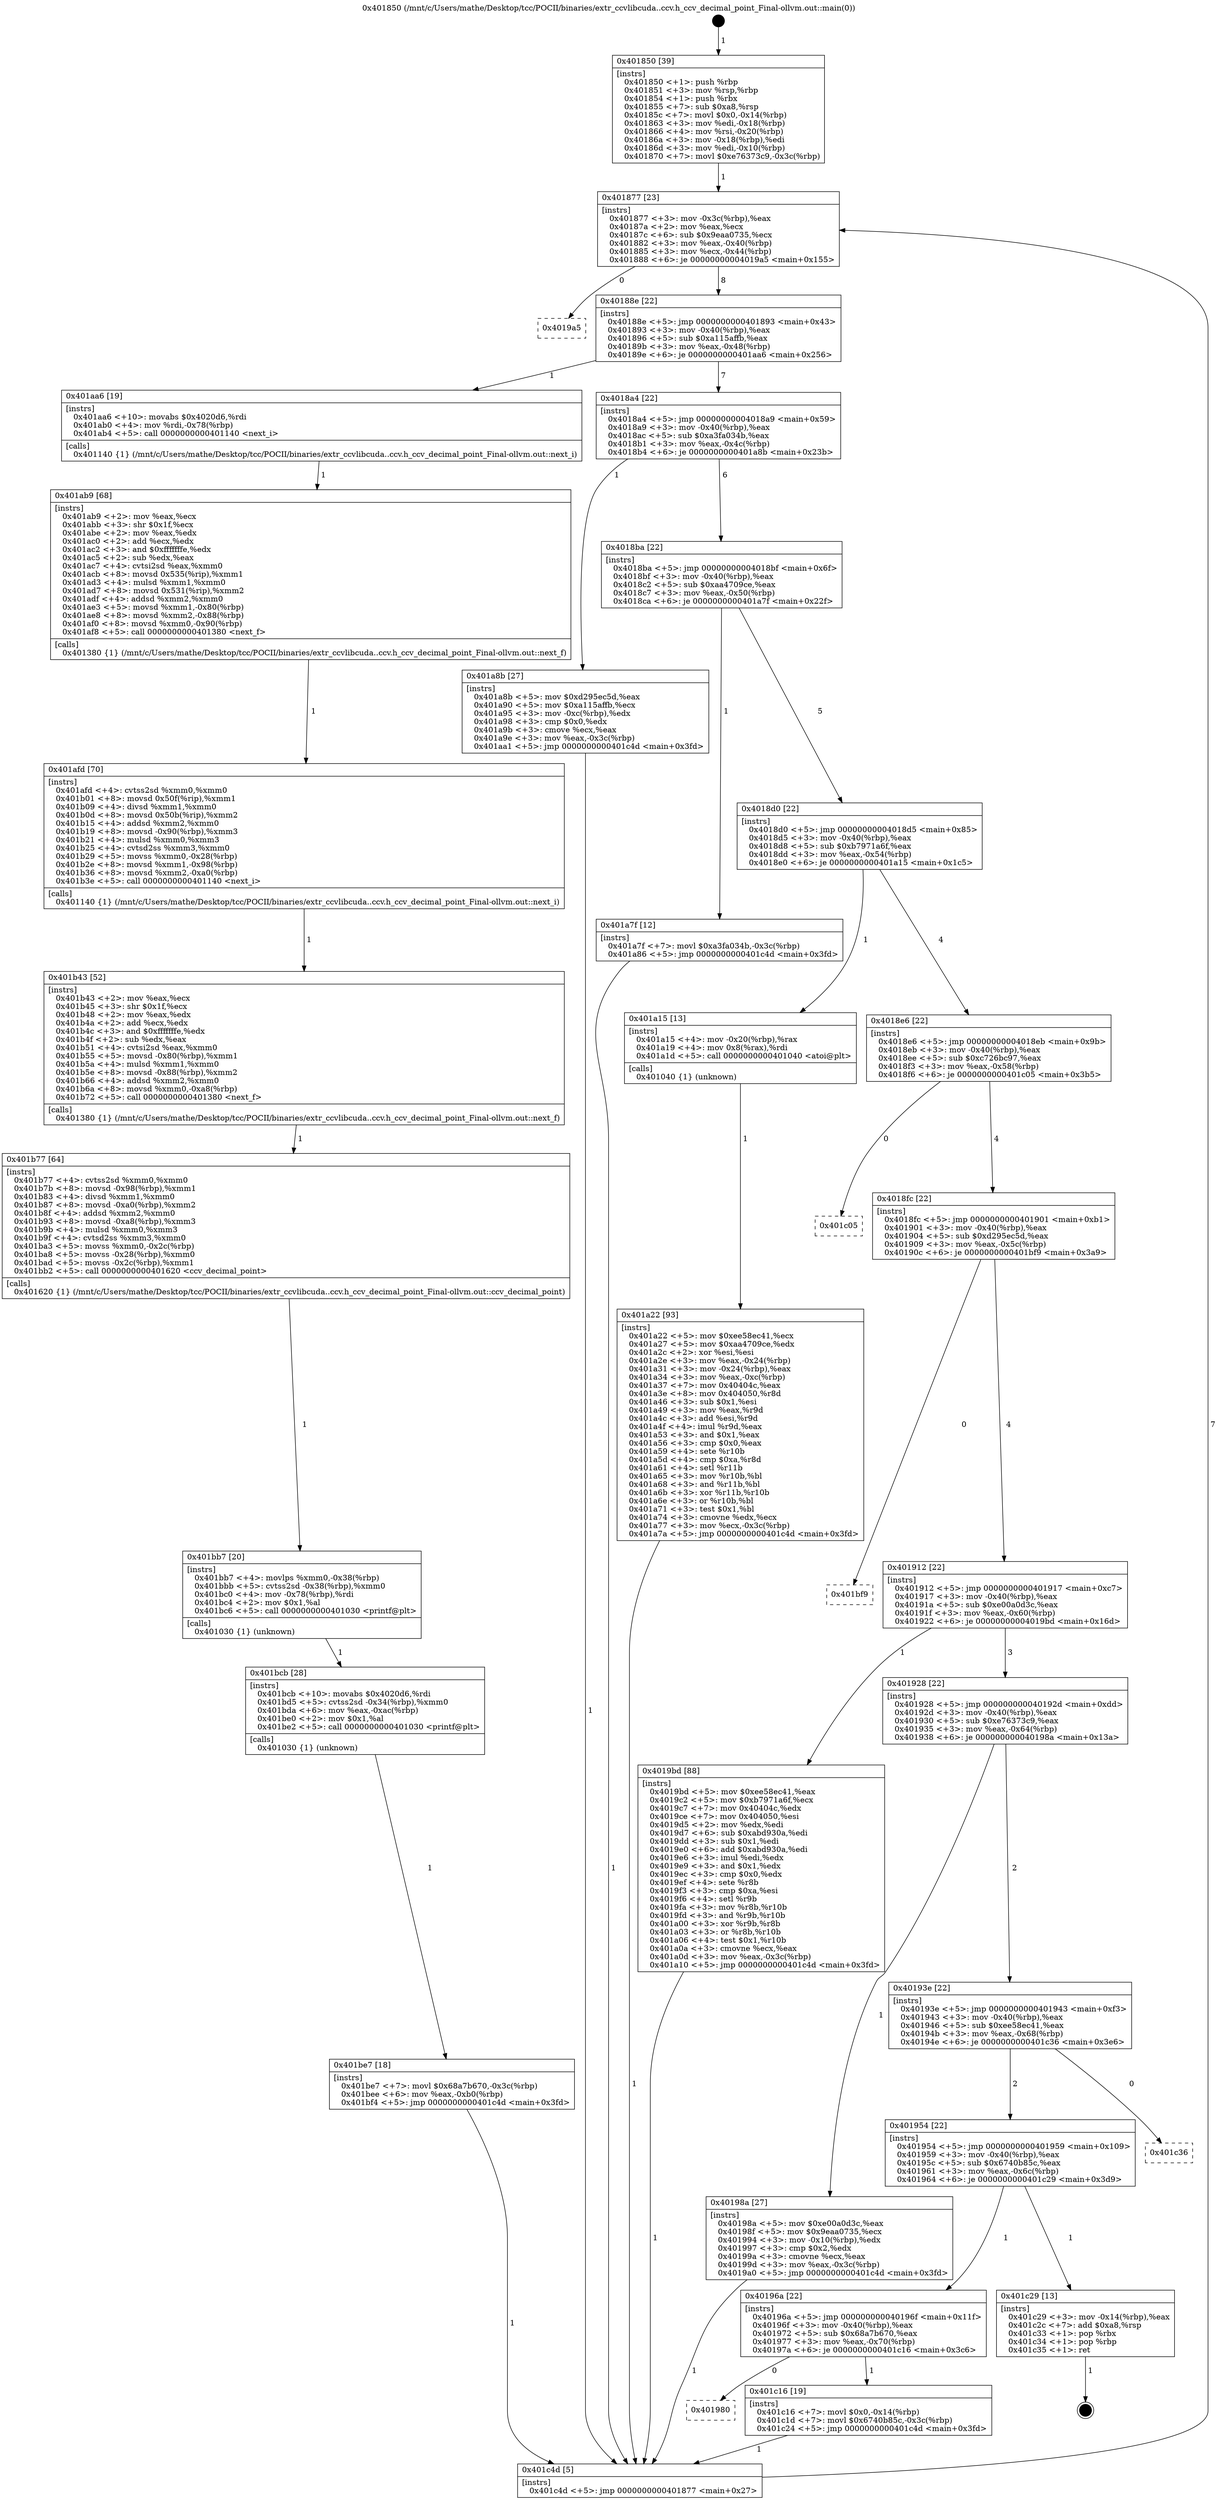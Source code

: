 digraph "0x401850" {
  label = "0x401850 (/mnt/c/Users/mathe/Desktop/tcc/POCII/binaries/extr_ccvlibcuda..ccv.h_ccv_decimal_point_Final-ollvm.out::main(0))"
  labelloc = "t"
  node[shape=record]

  Entry [label="",width=0.3,height=0.3,shape=circle,fillcolor=black,style=filled]
  "0x401877" [label="{
     0x401877 [23]\l
     | [instrs]\l
     &nbsp;&nbsp;0x401877 \<+3\>: mov -0x3c(%rbp),%eax\l
     &nbsp;&nbsp;0x40187a \<+2\>: mov %eax,%ecx\l
     &nbsp;&nbsp;0x40187c \<+6\>: sub $0x9eaa0735,%ecx\l
     &nbsp;&nbsp;0x401882 \<+3\>: mov %eax,-0x40(%rbp)\l
     &nbsp;&nbsp;0x401885 \<+3\>: mov %ecx,-0x44(%rbp)\l
     &nbsp;&nbsp;0x401888 \<+6\>: je 00000000004019a5 \<main+0x155\>\l
  }"]
  "0x4019a5" [label="{
     0x4019a5\l
  }", style=dashed]
  "0x40188e" [label="{
     0x40188e [22]\l
     | [instrs]\l
     &nbsp;&nbsp;0x40188e \<+5\>: jmp 0000000000401893 \<main+0x43\>\l
     &nbsp;&nbsp;0x401893 \<+3\>: mov -0x40(%rbp),%eax\l
     &nbsp;&nbsp;0x401896 \<+5\>: sub $0xa115affb,%eax\l
     &nbsp;&nbsp;0x40189b \<+3\>: mov %eax,-0x48(%rbp)\l
     &nbsp;&nbsp;0x40189e \<+6\>: je 0000000000401aa6 \<main+0x256\>\l
  }"]
  Exit [label="",width=0.3,height=0.3,shape=circle,fillcolor=black,style=filled,peripheries=2]
  "0x401aa6" [label="{
     0x401aa6 [19]\l
     | [instrs]\l
     &nbsp;&nbsp;0x401aa6 \<+10\>: movabs $0x4020d6,%rdi\l
     &nbsp;&nbsp;0x401ab0 \<+4\>: mov %rdi,-0x78(%rbp)\l
     &nbsp;&nbsp;0x401ab4 \<+5\>: call 0000000000401140 \<next_i\>\l
     | [calls]\l
     &nbsp;&nbsp;0x401140 \{1\} (/mnt/c/Users/mathe/Desktop/tcc/POCII/binaries/extr_ccvlibcuda..ccv.h_ccv_decimal_point_Final-ollvm.out::next_i)\l
  }"]
  "0x4018a4" [label="{
     0x4018a4 [22]\l
     | [instrs]\l
     &nbsp;&nbsp;0x4018a4 \<+5\>: jmp 00000000004018a9 \<main+0x59\>\l
     &nbsp;&nbsp;0x4018a9 \<+3\>: mov -0x40(%rbp),%eax\l
     &nbsp;&nbsp;0x4018ac \<+5\>: sub $0xa3fa034b,%eax\l
     &nbsp;&nbsp;0x4018b1 \<+3\>: mov %eax,-0x4c(%rbp)\l
     &nbsp;&nbsp;0x4018b4 \<+6\>: je 0000000000401a8b \<main+0x23b\>\l
  }"]
  "0x401980" [label="{
     0x401980\l
  }", style=dashed]
  "0x401a8b" [label="{
     0x401a8b [27]\l
     | [instrs]\l
     &nbsp;&nbsp;0x401a8b \<+5\>: mov $0xd295ec5d,%eax\l
     &nbsp;&nbsp;0x401a90 \<+5\>: mov $0xa115affb,%ecx\l
     &nbsp;&nbsp;0x401a95 \<+3\>: mov -0xc(%rbp),%edx\l
     &nbsp;&nbsp;0x401a98 \<+3\>: cmp $0x0,%edx\l
     &nbsp;&nbsp;0x401a9b \<+3\>: cmove %ecx,%eax\l
     &nbsp;&nbsp;0x401a9e \<+3\>: mov %eax,-0x3c(%rbp)\l
     &nbsp;&nbsp;0x401aa1 \<+5\>: jmp 0000000000401c4d \<main+0x3fd\>\l
  }"]
  "0x4018ba" [label="{
     0x4018ba [22]\l
     | [instrs]\l
     &nbsp;&nbsp;0x4018ba \<+5\>: jmp 00000000004018bf \<main+0x6f\>\l
     &nbsp;&nbsp;0x4018bf \<+3\>: mov -0x40(%rbp),%eax\l
     &nbsp;&nbsp;0x4018c2 \<+5\>: sub $0xaa4709ce,%eax\l
     &nbsp;&nbsp;0x4018c7 \<+3\>: mov %eax,-0x50(%rbp)\l
     &nbsp;&nbsp;0x4018ca \<+6\>: je 0000000000401a7f \<main+0x22f\>\l
  }"]
  "0x401c16" [label="{
     0x401c16 [19]\l
     | [instrs]\l
     &nbsp;&nbsp;0x401c16 \<+7\>: movl $0x0,-0x14(%rbp)\l
     &nbsp;&nbsp;0x401c1d \<+7\>: movl $0x6740b85c,-0x3c(%rbp)\l
     &nbsp;&nbsp;0x401c24 \<+5\>: jmp 0000000000401c4d \<main+0x3fd\>\l
  }"]
  "0x401a7f" [label="{
     0x401a7f [12]\l
     | [instrs]\l
     &nbsp;&nbsp;0x401a7f \<+7\>: movl $0xa3fa034b,-0x3c(%rbp)\l
     &nbsp;&nbsp;0x401a86 \<+5\>: jmp 0000000000401c4d \<main+0x3fd\>\l
  }"]
  "0x4018d0" [label="{
     0x4018d0 [22]\l
     | [instrs]\l
     &nbsp;&nbsp;0x4018d0 \<+5\>: jmp 00000000004018d5 \<main+0x85\>\l
     &nbsp;&nbsp;0x4018d5 \<+3\>: mov -0x40(%rbp),%eax\l
     &nbsp;&nbsp;0x4018d8 \<+5\>: sub $0xb7971a6f,%eax\l
     &nbsp;&nbsp;0x4018dd \<+3\>: mov %eax,-0x54(%rbp)\l
     &nbsp;&nbsp;0x4018e0 \<+6\>: je 0000000000401a15 \<main+0x1c5\>\l
  }"]
  "0x40196a" [label="{
     0x40196a [22]\l
     | [instrs]\l
     &nbsp;&nbsp;0x40196a \<+5\>: jmp 000000000040196f \<main+0x11f\>\l
     &nbsp;&nbsp;0x40196f \<+3\>: mov -0x40(%rbp),%eax\l
     &nbsp;&nbsp;0x401972 \<+5\>: sub $0x68a7b670,%eax\l
     &nbsp;&nbsp;0x401977 \<+3\>: mov %eax,-0x70(%rbp)\l
     &nbsp;&nbsp;0x40197a \<+6\>: je 0000000000401c16 \<main+0x3c6\>\l
  }"]
  "0x401a15" [label="{
     0x401a15 [13]\l
     | [instrs]\l
     &nbsp;&nbsp;0x401a15 \<+4\>: mov -0x20(%rbp),%rax\l
     &nbsp;&nbsp;0x401a19 \<+4\>: mov 0x8(%rax),%rdi\l
     &nbsp;&nbsp;0x401a1d \<+5\>: call 0000000000401040 \<atoi@plt\>\l
     | [calls]\l
     &nbsp;&nbsp;0x401040 \{1\} (unknown)\l
  }"]
  "0x4018e6" [label="{
     0x4018e6 [22]\l
     | [instrs]\l
     &nbsp;&nbsp;0x4018e6 \<+5\>: jmp 00000000004018eb \<main+0x9b\>\l
     &nbsp;&nbsp;0x4018eb \<+3\>: mov -0x40(%rbp),%eax\l
     &nbsp;&nbsp;0x4018ee \<+5\>: sub $0xc726bc97,%eax\l
     &nbsp;&nbsp;0x4018f3 \<+3\>: mov %eax,-0x58(%rbp)\l
     &nbsp;&nbsp;0x4018f6 \<+6\>: je 0000000000401c05 \<main+0x3b5\>\l
  }"]
  "0x401c29" [label="{
     0x401c29 [13]\l
     | [instrs]\l
     &nbsp;&nbsp;0x401c29 \<+3\>: mov -0x14(%rbp),%eax\l
     &nbsp;&nbsp;0x401c2c \<+7\>: add $0xa8,%rsp\l
     &nbsp;&nbsp;0x401c33 \<+1\>: pop %rbx\l
     &nbsp;&nbsp;0x401c34 \<+1\>: pop %rbp\l
     &nbsp;&nbsp;0x401c35 \<+1\>: ret\l
  }"]
  "0x401c05" [label="{
     0x401c05\l
  }", style=dashed]
  "0x4018fc" [label="{
     0x4018fc [22]\l
     | [instrs]\l
     &nbsp;&nbsp;0x4018fc \<+5\>: jmp 0000000000401901 \<main+0xb1\>\l
     &nbsp;&nbsp;0x401901 \<+3\>: mov -0x40(%rbp),%eax\l
     &nbsp;&nbsp;0x401904 \<+5\>: sub $0xd295ec5d,%eax\l
     &nbsp;&nbsp;0x401909 \<+3\>: mov %eax,-0x5c(%rbp)\l
     &nbsp;&nbsp;0x40190c \<+6\>: je 0000000000401bf9 \<main+0x3a9\>\l
  }"]
  "0x401954" [label="{
     0x401954 [22]\l
     | [instrs]\l
     &nbsp;&nbsp;0x401954 \<+5\>: jmp 0000000000401959 \<main+0x109\>\l
     &nbsp;&nbsp;0x401959 \<+3\>: mov -0x40(%rbp),%eax\l
     &nbsp;&nbsp;0x40195c \<+5\>: sub $0x6740b85c,%eax\l
     &nbsp;&nbsp;0x401961 \<+3\>: mov %eax,-0x6c(%rbp)\l
     &nbsp;&nbsp;0x401964 \<+6\>: je 0000000000401c29 \<main+0x3d9\>\l
  }"]
  "0x401bf9" [label="{
     0x401bf9\l
  }", style=dashed]
  "0x401912" [label="{
     0x401912 [22]\l
     | [instrs]\l
     &nbsp;&nbsp;0x401912 \<+5\>: jmp 0000000000401917 \<main+0xc7\>\l
     &nbsp;&nbsp;0x401917 \<+3\>: mov -0x40(%rbp),%eax\l
     &nbsp;&nbsp;0x40191a \<+5\>: sub $0xe00a0d3c,%eax\l
     &nbsp;&nbsp;0x40191f \<+3\>: mov %eax,-0x60(%rbp)\l
     &nbsp;&nbsp;0x401922 \<+6\>: je 00000000004019bd \<main+0x16d\>\l
  }"]
  "0x401c36" [label="{
     0x401c36\l
  }", style=dashed]
  "0x4019bd" [label="{
     0x4019bd [88]\l
     | [instrs]\l
     &nbsp;&nbsp;0x4019bd \<+5\>: mov $0xee58ec41,%eax\l
     &nbsp;&nbsp;0x4019c2 \<+5\>: mov $0xb7971a6f,%ecx\l
     &nbsp;&nbsp;0x4019c7 \<+7\>: mov 0x40404c,%edx\l
     &nbsp;&nbsp;0x4019ce \<+7\>: mov 0x404050,%esi\l
     &nbsp;&nbsp;0x4019d5 \<+2\>: mov %edx,%edi\l
     &nbsp;&nbsp;0x4019d7 \<+6\>: sub $0xabd930a,%edi\l
     &nbsp;&nbsp;0x4019dd \<+3\>: sub $0x1,%edi\l
     &nbsp;&nbsp;0x4019e0 \<+6\>: add $0xabd930a,%edi\l
     &nbsp;&nbsp;0x4019e6 \<+3\>: imul %edi,%edx\l
     &nbsp;&nbsp;0x4019e9 \<+3\>: and $0x1,%edx\l
     &nbsp;&nbsp;0x4019ec \<+3\>: cmp $0x0,%edx\l
     &nbsp;&nbsp;0x4019ef \<+4\>: sete %r8b\l
     &nbsp;&nbsp;0x4019f3 \<+3\>: cmp $0xa,%esi\l
     &nbsp;&nbsp;0x4019f6 \<+4\>: setl %r9b\l
     &nbsp;&nbsp;0x4019fa \<+3\>: mov %r8b,%r10b\l
     &nbsp;&nbsp;0x4019fd \<+3\>: and %r9b,%r10b\l
     &nbsp;&nbsp;0x401a00 \<+3\>: xor %r9b,%r8b\l
     &nbsp;&nbsp;0x401a03 \<+3\>: or %r8b,%r10b\l
     &nbsp;&nbsp;0x401a06 \<+4\>: test $0x1,%r10b\l
     &nbsp;&nbsp;0x401a0a \<+3\>: cmovne %ecx,%eax\l
     &nbsp;&nbsp;0x401a0d \<+3\>: mov %eax,-0x3c(%rbp)\l
     &nbsp;&nbsp;0x401a10 \<+5\>: jmp 0000000000401c4d \<main+0x3fd\>\l
  }"]
  "0x401928" [label="{
     0x401928 [22]\l
     | [instrs]\l
     &nbsp;&nbsp;0x401928 \<+5\>: jmp 000000000040192d \<main+0xdd\>\l
     &nbsp;&nbsp;0x40192d \<+3\>: mov -0x40(%rbp),%eax\l
     &nbsp;&nbsp;0x401930 \<+5\>: sub $0xe76373c9,%eax\l
     &nbsp;&nbsp;0x401935 \<+3\>: mov %eax,-0x64(%rbp)\l
     &nbsp;&nbsp;0x401938 \<+6\>: je 000000000040198a \<main+0x13a\>\l
  }"]
  "0x401be7" [label="{
     0x401be7 [18]\l
     | [instrs]\l
     &nbsp;&nbsp;0x401be7 \<+7\>: movl $0x68a7b670,-0x3c(%rbp)\l
     &nbsp;&nbsp;0x401bee \<+6\>: mov %eax,-0xb0(%rbp)\l
     &nbsp;&nbsp;0x401bf4 \<+5\>: jmp 0000000000401c4d \<main+0x3fd\>\l
  }"]
  "0x40198a" [label="{
     0x40198a [27]\l
     | [instrs]\l
     &nbsp;&nbsp;0x40198a \<+5\>: mov $0xe00a0d3c,%eax\l
     &nbsp;&nbsp;0x40198f \<+5\>: mov $0x9eaa0735,%ecx\l
     &nbsp;&nbsp;0x401994 \<+3\>: mov -0x10(%rbp),%edx\l
     &nbsp;&nbsp;0x401997 \<+3\>: cmp $0x2,%edx\l
     &nbsp;&nbsp;0x40199a \<+3\>: cmovne %ecx,%eax\l
     &nbsp;&nbsp;0x40199d \<+3\>: mov %eax,-0x3c(%rbp)\l
     &nbsp;&nbsp;0x4019a0 \<+5\>: jmp 0000000000401c4d \<main+0x3fd\>\l
  }"]
  "0x40193e" [label="{
     0x40193e [22]\l
     | [instrs]\l
     &nbsp;&nbsp;0x40193e \<+5\>: jmp 0000000000401943 \<main+0xf3\>\l
     &nbsp;&nbsp;0x401943 \<+3\>: mov -0x40(%rbp),%eax\l
     &nbsp;&nbsp;0x401946 \<+5\>: sub $0xee58ec41,%eax\l
     &nbsp;&nbsp;0x40194b \<+3\>: mov %eax,-0x68(%rbp)\l
     &nbsp;&nbsp;0x40194e \<+6\>: je 0000000000401c36 \<main+0x3e6\>\l
  }"]
  "0x401c4d" [label="{
     0x401c4d [5]\l
     | [instrs]\l
     &nbsp;&nbsp;0x401c4d \<+5\>: jmp 0000000000401877 \<main+0x27\>\l
  }"]
  "0x401850" [label="{
     0x401850 [39]\l
     | [instrs]\l
     &nbsp;&nbsp;0x401850 \<+1\>: push %rbp\l
     &nbsp;&nbsp;0x401851 \<+3\>: mov %rsp,%rbp\l
     &nbsp;&nbsp;0x401854 \<+1\>: push %rbx\l
     &nbsp;&nbsp;0x401855 \<+7\>: sub $0xa8,%rsp\l
     &nbsp;&nbsp;0x40185c \<+7\>: movl $0x0,-0x14(%rbp)\l
     &nbsp;&nbsp;0x401863 \<+3\>: mov %edi,-0x18(%rbp)\l
     &nbsp;&nbsp;0x401866 \<+4\>: mov %rsi,-0x20(%rbp)\l
     &nbsp;&nbsp;0x40186a \<+3\>: mov -0x18(%rbp),%edi\l
     &nbsp;&nbsp;0x40186d \<+3\>: mov %edi,-0x10(%rbp)\l
     &nbsp;&nbsp;0x401870 \<+7\>: movl $0xe76373c9,-0x3c(%rbp)\l
  }"]
  "0x401a22" [label="{
     0x401a22 [93]\l
     | [instrs]\l
     &nbsp;&nbsp;0x401a22 \<+5\>: mov $0xee58ec41,%ecx\l
     &nbsp;&nbsp;0x401a27 \<+5\>: mov $0xaa4709ce,%edx\l
     &nbsp;&nbsp;0x401a2c \<+2\>: xor %esi,%esi\l
     &nbsp;&nbsp;0x401a2e \<+3\>: mov %eax,-0x24(%rbp)\l
     &nbsp;&nbsp;0x401a31 \<+3\>: mov -0x24(%rbp),%eax\l
     &nbsp;&nbsp;0x401a34 \<+3\>: mov %eax,-0xc(%rbp)\l
     &nbsp;&nbsp;0x401a37 \<+7\>: mov 0x40404c,%eax\l
     &nbsp;&nbsp;0x401a3e \<+8\>: mov 0x404050,%r8d\l
     &nbsp;&nbsp;0x401a46 \<+3\>: sub $0x1,%esi\l
     &nbsp;&nbsp;0x401a49 \<+3\>: mov %eax,%r9d\l
     &nbsp;&nbsp;0x401a4c \<+3\>: add %esi,%r9d\l
     &nbsp;&nbsp;0x401a4f \<+4\>: imul %r9d,%eax\l
     &nbsp;&nbsp;0x401a53 \<+3\>: and $0x1,%eax\l
     &nbsp;&nbsp;0x401a56 \<+3\>: cmp $0x0,%eax\l
     &nbsp;&nbsp;0x401a59 \<+4\>: sete %r10b\l
     &nbsp;&nbsp;0x401a5d \<+4\>: cmp $0xa,%r8d\l
     &nbsp;&nbsp;0x401a61 \<+4\>: setl %r11b\l
     &nbsp;&nbsp;0x401a65 \<+3\>: mov %r10b,%bl\l
     &nbsp;&nbsp;0x401a68 \<+3\>: and %r11b,%bl\l
     &nbsp;&nbsp;0x401a6b \<+3\>: xor %r11b,%r10b\l
     &nbsp;&nbsp;0x401a6e \<+3\>: or %r10b,%bl\l
     &nbsp;&nbsp;0x401a71 \<+3\>: test $0x1,%bl\l
     &nbsp;&nbsp;0x401a74 \<+3\>: cmovne %edx,%ecx\l
     &nbsp;&nbsp;0x401a77 \<+3\>: mov %ecx,-0x3c(%rbp)\l
     &nbsp;&nbsp;0x401a7a \<+5\>: jmp 0000000000401c4d \<main+0x3fd\>\l
  }"]
  "0x401ab9" [label="{
     0x401ab9 [68]\l
     | [instrs]\l
     &nbsp;&nbsp;0x401ab9 \<+2\>: mov %eax,%ecx\l
     &nbsp;&nbsp;0x401abb \<+3\>: shr $0x1f,%ecx\l
     &nbsp;&nbsp;0x401abe \<+2\>: mov %eax,%edx\l
     &nbsp;&nbsp;0x401ac0 \<+2\>: add %ecx,%edx\l
     &nbsp;&nbsp;0x401ac2 \<+3\>: and $0xfffffffe,%edx\l
     &nbsp;&nbsp;0x401ac5 \<+2\>: sub %edx,%eax\l
     &nbsp;&nbsp;0x401ac7 \<+4\>: cvtsi2sd %eax,%xmm0\l
     &nbsp;&nbsp;0x401acb \<+8\>: movsd 0x535(%rip),%xmm1\l
     &nbsp;&nbsp;0x401ad3 \<+4\>: mulsd %xmm1,%xmm0\l
     &nbsp;&nbsp;0x401ad7 \<+8\>: movsd 0x531(%rip),%xmm2\l
     &nbsp;&nbsp;0x401adf \<+4\>: addsd %xmm2,%xmm0\l
     &nbsp;&nbsp;0x401ae3 \<+5\>: movsd %xmm1,-0x80(%rbp)\l
     &nbsp;&nbsp;0x401ae8 \<+8\>: movsd %xmm2,-0x88(%rbp)\l
     &nbsp;&nbsp;0x401af0 \<+8\>: movsd %xmm0,-0x90(%rbp)\l
     &nbsp;&nbsp;0x401af8 \<+5\>: call 0000000000401380 \<next_f\>\l
     | [calls]\l
     &nbsp;&nbsp;0x401380 \{1\} (/mnt/c/Users/mathe/Desktop/tcc/POCII/binaries/extr_ccvlibcuda..ccv.h_ccv_decimal_point_Final-ollvm.out::next_f)\l
  }"]
  "0x401afd" [label="{
     0x401afd [70]\l
     | [instrs]\l
     &nbsp;&nbsp;0x401afd \<+4\>: cvtss2sd %xmm0,%xmm0\l
     &nbsp;&nbsp;0x401b01 \<+8\>: movsd 0x50f(%rip),%xmm1\l
     &nbsp;&nbsp;0x401b09 \<+4\>: divsd %xmm1,%xmm0\l
     &nbsp;&nbsp;0x401b0d \<+8\>: movsd 0x50b(%rip),%xmm2\l
     &nbsp;&nbsp;0x401b15 \<+4\>: addsd %xmm2,%xmm0\l
     &nbsp;&nbsp;0x401b19 \<+8\>: movsd -0x90(%rbp),%xmm3\l
     &nbsp;&nbsp;0x401b21 \<+4\>: mulsd %xmm0,%xmm3\l
     &nbsp;&nbsp;0x401b25 \<+4\>: cvtsd2ss %xmm3,%xmm0\l
     &nbsp;&nbsp;0x401b29 \<+5\>: movss %xmm0,-0x28(%rbp)\l
     &nbsp;&nbsp;0x401b2e \<+8\>: movsd %xmm1,-0x98(%rbp)\l
     &nbsp;&nbsp;0x401b36 \<+8\>: movsd %xmm2,-0xa0(%rbp)\l
     &nbsp;&nbsp;0x401b3e \<+5\>: call 0000000000401140 \<next_i\>\l
     | [calls]\l
     &nbsp;&nbsp;0x401140 \{1\} (/mnt/c/Users/mathe/Desktop/tcc/POCII/binaries/extr_ccvlibcuda..ccv.h_ccv_decimal_point_Final-ollvm.out::next_i)\l
  }"]
  "0x401b43" [label="{
     0x401b43 [52]\l
     | [instrs]\l
     &nbsp;&nbsp;0x401b43 \<+2\>: mov %eax,%ecx\l
     &nbsp;&nbsp;0x401b45 \<+3\>: shr $0x1f,%ecx\l
     &nbsp;&nbsp;0x401b48 \<+2\>: mov %eax,%edx\l
     &nbsp;&nbsp;0x401b4a \<+2\>: add %ecx,%edx\l
     &nbsp;&nbsp;0x401b4c \<+3\>: and $0xfffffffe,%edx\l
     &nbsp;&nbsp;0x401b4f \<+2\>: sub %edx,%eax\l
     &nbsp;&nbsp;0x401b51 \<+4\>: cvtsi2sd %eax,%xmm0\l
     &nbsp;&nbsp;0x401b55 \<+5\>: movsd -0x80(%rbp),%xmm1\l
     &nbsp;&nbsp;0x401b5a \<+4\>: mulsd %xmm1,%xmm0\l
     &nbsp;&nbsp;0x401b5e \<+8\>: movsd -0x88(%rbp),%xmm2\l
     &nbsp;&nbsp;0x401b66 \<+4\>: addsd %xmm2,%xmm0\l
     &nbsp;&nbsp;0x401b6a \<+8\>: movsd %xmm0,-0xa8(%rbp)\l
     &nbsp;&nbsp;0x401b72 \<+5\>: call 0000000000401380 \<next_f\>\l
     | [calls]\l
     &nbsp;&nbsp;0x401380 \{1\} (/mnt/c/Users/mathe/Desktop/tcc/POCII/binaries/extr_ccvlibcuda..ccv.h_ccv_decimal_point_Final-ollvm.out::next_f)\l
  }"]
  "0x401b77" [label="{
     0x401b77 [64]\l
     | [instrs]\l
     &nbsp;&nbsp;0x401b77 \<+4\>: cvtss2sd %xmm0,%xmm0\l
     &nbsp;&nbsp;0x401b7b \<+8\>: movsd -0x98(%rbp),%xmm1\l
     &nbsp;&nbsp;0x401b83 \<+4\>: divsd %xmm1,%xmm0\l
     &nbsp;&nbsp;0x401b87 \<+8\>: movsd -0xa0(%rbp),%xmm2\l
     &nbsp;&nbsp;0x401b8f \<+4\>: addsd %xmm2,%xmm0\l
     &nbsp;&nbsp;0x401b93 \<+8\>: movsd -0xa8(%rbp),%xmm3\l
     &nbsp;&nbsp;0x401b9b \<+4\>: mulsd %xmm0,%xmm3\l
     &nbsp;&nbsp;0x401b9f \<+4\>: cvtsd2ss %xmm3,%xmm0\l
     &nbsp;&nbsp;0x401ba3 \<+5\>: movss %xmm0,-0x2c(%rbp)\l
     &nbsp;&nbsp;0x401ba8 \<+5\>: movss -0x28(%rbp),%xmm0\l
     &nbsp;&nbsp;0x401bad \<+5\>: movss -0x2c(%rbp),%xmm1\l
     &nbsp;&nbsp;0x401bb2 \<+5\>: call 0000000000401620 \<ccv_decimal_point\>\l
     | [calls]\l
     &nbsp;&nbsp;0x401620 \{1\} (/mnt/c/Users/mathe/Desktop/tcc/POCII/binaries/extr_ccvlibcuda..ccv.h_ccv_decimal_point_Final-ollvm.out::ccv_decimal_point)\l
  }"]
  "0x401bb7" [label="{
     0x401bb7 [20]\l
     | [instrs]\l
     &nbsp;&nbsp;0x401bb7 \<+4\>: movlps %xmm0,-0x38(%rbp)\l
     &nbsp;&nbsp;0x401bbb \<+5\>: cvtss2sd -0x38(%rbp),%xmm0\l
     &nbsp;&nbsp;0x401bc0 \<+4\>: mov -0x78(%rbp),%rdi\l
     &nbsp;&nbsp;0x401bc4 \<+2\>: mov $0x1,%al\l
     &nbsp;&nbsp;0x401bc6 \<+5\>: call 0000000000401030 \<printf@plt\>\l
     | [calls]\l
     &nbsp;&nbsp;0x401030 \{1\} (unknown)\l
  }"]
  "0x401bcb" [label="{
     0x401bcb [28]\l
     | [instrs]\l
     &nbsp;&nbsp;0x401bcb \<+10\>: movabs $0x4020d6,%rdi\l
     &nbsp;&nbsp;0x401bd5 \<+5\>: cvtss2sd -0x34(%rbp),%xmm0\l
     &nbsp;&nbsp;0x401bda \<+6\>: mov %eax,-0xac(%rbp)\l
     &nbsp;&nbsp;0x401be0 \<+2\>: mov $0x1,%al\l
     &nbsp;&nbsp;0x401be2 \<+5\>: call 0000000000401030 \<printf@plt\>\l
     | [calls]\l
     &nbsp;&nbsp;0x401030 \{1\} (unknown)\l
  }"]
  Entry -> "0x401850" [label=" 1"]
  "0x401877" -> "0x4019a5" [label=" 0"]
  "0x401877" -> "0x40188e" [label=" 8"]
  "0x401c29" -> Exit [label=" 1"]
  "0x40188e" -> "0x401aa6" [label=" 1"]
  "0x40188e" -> "0x4018a4" [label=" 7"]
  "0x401c16" -> "0x401c4d" [label=" 1"]
  "0x4018a4" -> "0x401a8b" [label=" 1"]
  "0x4018a4" -> "0x4018ba" [label=" 6"]
  "0x40196a" -> "0x401980" [label=" 0"]
  "0x4018ba" -> "0x401a7f" [label=" 1"]
  "0x4018ba" -> "0x4018d0" [label=" 5"]
  "0x40196a" -> "0x401c16" [label=" 1"]
  "0x4018d0" -> "0x401a15" [label=" 1"]
  "0x4018d0" -> "0x4018e6" [label=" 4"]
  "0x401954" -> "0x40196a" [label=" 1"]
  "0x4018e6" -> "0x401c05" [label=" 0"]
  "0x4018e6" -> "0x4018fc" [label=" 4"]
  "0x401954" -> "0x401c29" [label=" 1"]
  "0x4018fc" -> "0x401bf9" [label=" 0"]
  "0x4018fc" -> "0x401912" [label=" 4"]
  "0x40193e" -> "0x401954" [label=" 2"]
  "0x401912" -> "0x4019bd" [label=" 1"]
  "0x401912" -> "0x401928" [label=" 3"]
  "0x40193e" -> "0x401c36" [label=" 0"]
  "0x401928" -> "0x40198a" [label=" 1"]
  "0x401928" -> "0x40193e" [label=" 2"]
  "0x40198a" -> "0x401c4d" [label=" 1"]
  "0x401850" -> "0x401877" [label=" 1"]
  "0x401c4d" -> "0x401877" [label=" 7"]
  "0x4019bd" -> "0x401c4d" [label=" 1"]
  "0x401a15" -> "0x401a22" [label=" 1"]
  "0x401a22" -> "0x401c4d" [label=" 1"]
  "0x401a7f" -> "0x401c4d" [label=" 1"]
  "0x401a8b" -> "0x401c4d" [label=" 1"]
  "0x401aa6" -> "0x401ab9" [label=" 1"]
  "0x401ab9" -> "0x401afd" [label=" 1"]
  "0x401afd" -> "0x401b43" [label=" 1"]
  "0x401b43" -> "0x401b77" [label=" 1"]
  "0x401b77" -> "0x401bb7" [label=" 1"]
  "0x401bb7" -> "0x401bcb" [label=" 1"]
  "0x401bcb" -> "0x401be7" [label=" 1"]
  "0x401be7" -> "0x401c4d" [label=" 1"]
}
